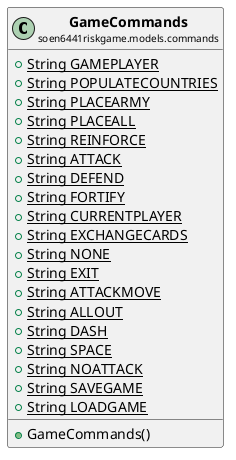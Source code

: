 @startuml

skinparam svgLinkTarget _parent
skinparam linetype ortho
set namespaceSeparator none
class "<b><size:14>GameCommands</b>\n<size:10>soen6441riskgame.models.commands" as soen6441riskgame.models.commands.GameCommands  [[../../../soen6441riskgame/models/commands/GameCommands.html{soen6441riskgame.models.commands.GameCommands}]] {
{static} +String GAMEPLAYER
{static} +String POPULATECOUNTRIES
{static} +String PLACEARMY
{static} +String PLACEALL
{static} +String REINFORCE
{static} +String ATTACK
{static} +String DEFEND
{static} +String FORTIFY
{static} +String CURRENTPLAYER
{static} +String EXCHANGECARDS
{static} +String NONE
{static} +String EXIT
{static} +String ATTACKMOVE
{static} +String ALLOUT
{static} +String DASH
{static} +String SPACE
{static} +String NOATTACK
{static} +String SAVEGAME
{static} +String LOADGAME
+GameCommands()
}



@enduml
